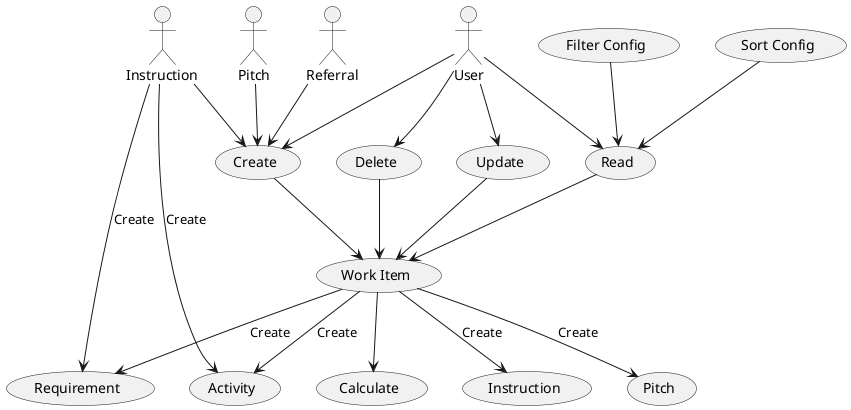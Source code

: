@startuml fred

User --> (Create)
User --> (Read)
User --> (Update)
User --> (Delete)

Actor :Pitch: as upitch
Actor :Instruction: as uins
Actor :Referral: as uref

(Create) --> (Work Item)
(Read) --> (Work Item)
(Update) --> (Work Item)
(Delete) --> (Work Item)

upitch --> (Create)
uins --> (Create)
uref --> (Create)

'(Work Item) --> (Valuation Details)
'(Work Item) --> (Agency Details)
'(Work Item) --> (Capital Markets Details)
'(Work Item) --> (Consultancy Details)
'(Work Item) --> (Lease Advisory Details)
'(Work Item) --> (Management Details)
'(Work Item) --> (Other Service Line Details)

(Sort Config) --> (Read)
(Filter Config) --> (Read)

(Work Item) --> (Instruction) : Create
(Work Item) --> (Pitch) : Create
(Work Item) --> (Activity) : Create
(Work Item) --> (Requirement) : Create

uins --> (Activity) : Create
uins --> (Requirement) : Create

(Work Item) --> (Calculate)
@enduml